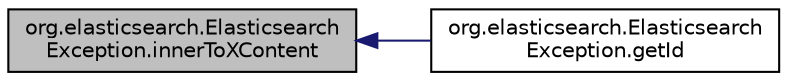 digraph "org.elasticsearch.ElasticsearchException.innerToXContent"
{
  edge [fontname="Helvetica",fontsize="10",labelfontname="Helvetica",labelfontsize="10"];
  node [fontname="Helvetica",fontsize="10",shape=record];
  rankdir="LR";
  Node51 [label="org.elasticsearch.Elasticsearch\lException.innerToXContent",height=0.2,width=0.4,color="black", fillcolor="grey75", style="filled", fontcolor="black"];
  Node51 -> Node52 [dir="back",color="midnightblue",fontsize="10",style="solid",fontname="Helvetica"];
  Node52 [label="org.elasticsearch.Elasticsearch\lException.getId",height=0.2,width=0.4,color="black", fillcolor="white", style="filled",URL="$classorg_1_1elasticsearch_1_1_elasticsearch_exception.html#aba2a26f7f9671d79bdd82f9c7de2bab7"];
}

